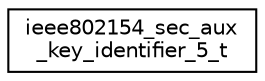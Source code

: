 digraph "Graphical Class Hierarchy"
{
 // LATEX_PDF_SIZE
  edge [fontname="Helvetica",fontsize="10",labelfontname="Helvetica",labelfontsize="10"];
  node [fontname="Helvetica",fontsize="10",shape=record];
  rankdir="LR";
  Node0 [label="ieee802154_sec_aux\l_key_identifier_5_t",height=0.2,width=0.4,color="black", fillcolor="white", style="filled",URL="$structieee802154__sec__aux__key__identifier__5__t.html",tooltip="Content of key_source if key mode is IEEE802154_SEC_SCF_KEYMODE_SHORT_INDEX."];
}
